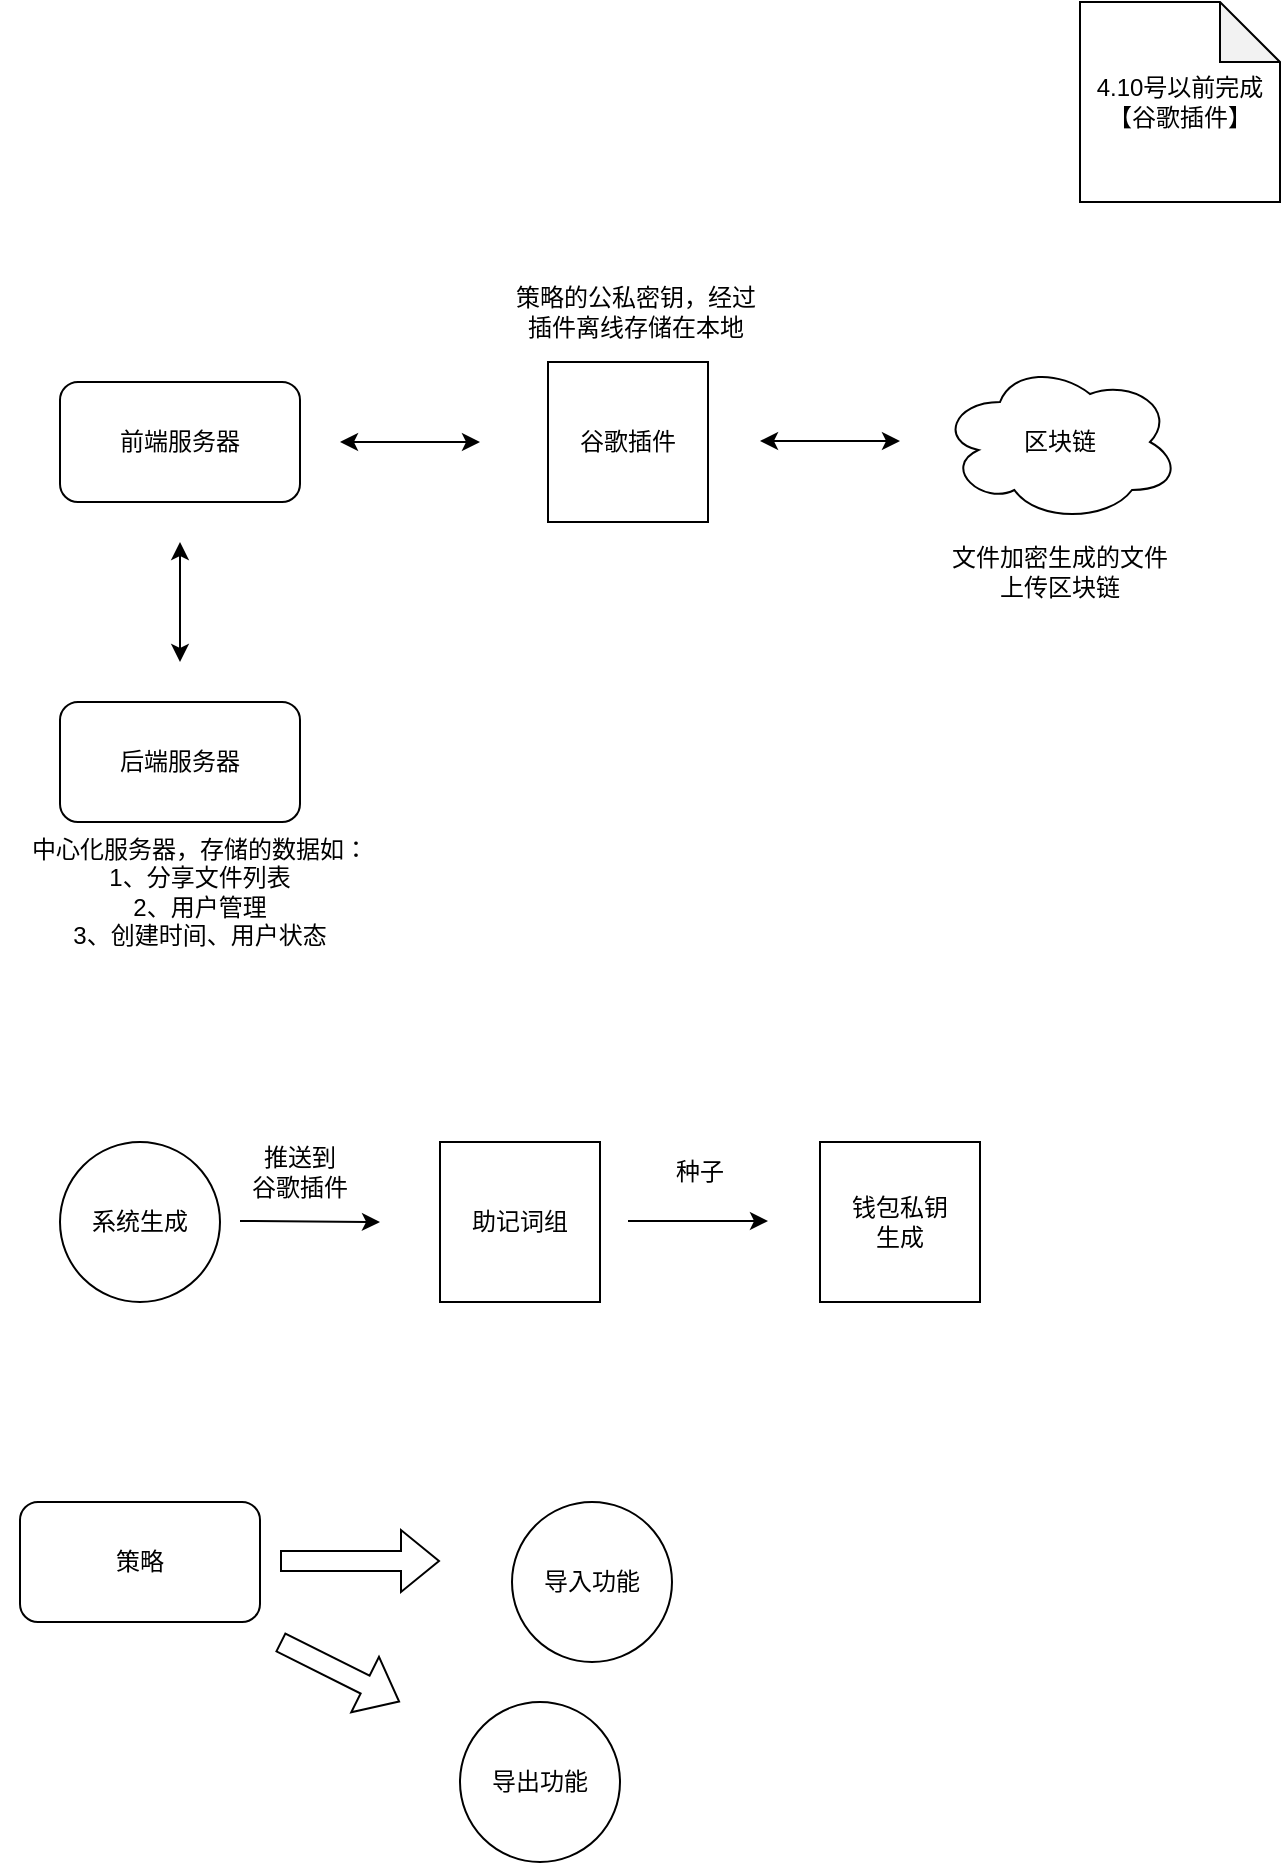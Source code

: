 <mxfile version="17.2.3" type="github">
  <diagram id="Rfiw0JzNWFwcoG-SYALL" name="Page-1">
    <mxGraphModel dx="765" dy="967" grid="1" gridSize="10" guides="1" tooltips="1" connect="1" arrows="1" fold="1" page="1" pageScale="1" pageWidth="827" pageHeight="1169" math="0" shadow="0">
      <root>
        <mxCell id="0" />
        <mxCell id="1" parent="0" />
        <mxCell id="mvUg5sP5wKKFMvpWZlwc-2" value="前端服务器" style="rounded=1;whiteSpace=wrap;html=1;" vertex="1" parent="1">
          <mxGeometry x="130" y="220" width="120" height="60" as="geometry" />
        </mxCell>
        <mxCell id="mvUg5sP5wKKFMvpWZlwc-3" value="后端服务器" style="rounded=1;whiteSpace=wrap;html=1;" vertex="1" parent="1">
          <mxGeometry x="130" y="380" width="120" height="60" as="geometry" />
        </mxCell>
        <mxCell id="mvUg5sP5wKKFMvpWZlwc-4" value="谷歌插件" style="whiteSpace=wrap;html=1;aspect=fixed;" vertex="1" parent="1">
          <mxGeometry x="374" y="210" width="80" height="80" as="geometry" />
        </mxCell>
        <mxCell id="mvUg5sP5wKKFMvpWZlwc-5" value="区块链" style="ellipse;shape=cloud;whiteSpace=wrap;html=1;" vertex="1" parent="1">
          <mxGeometry x="570" y="210" width="120" height="80" as="geometry" />
        </mxCell>
        <mxCell id="mvUg5sP5wKKFMvpWZlwc-7" value="" style="endArrow=classic;startArrow=classic;html=1;rounded=0;" edge="1" parent="1">
          <mxGeometry width="50" height="50" relative="1" as="geometry">
            <mxPoint x="480" y="249.5" as="sourcePoint" />
            <mxPoint x="550" y="249.5" as="targetPoint" />
          </mxGeometry>
        </mxCell>
        <mxCell id="mvUg5sP5wKKFMvpWZlwc-8" value="" style="endArrow=classic;startArrow=classic;html=1;rounded=0;" edge="1" parent="1">
          <mxGeometry width="50" height="50" relative="1" as="geometry">
            <mxPoint x="270" y="250" as="sourcePoint" />
            <mxPoint x="340" y="250" as="targetPoint" />
          </mxGeometry>
        </mxCell>
        <mxCell id="mvUg5sP5wKKFMvpWZlwc-9" value="" style="endArrow=classic;startArrow=classic;html=1;rounded=0;" edge="1" parent="1">
          <mxGeometry width="50" height="50" relative="1" as="geometry">
            <mxPoint x="190" y="360" as="sourcePoint" />
            <mxPoint x="190" y="300" as="targetPoint" />
          </mxGeometry>
        </mxCell>
        <mxCell id="mvUg5sP5wKKFMvpWZlwc-10" value="中心化服务器，存储的数据如：&lt;br&gt;1、分享文件列表&lt;br&gt;2、用户管理&lt;br&gt;3、创建时间、用户状态" style="text;html=1;strokeColor=none;fillColor=none;align=center;verticalAlign=middle;whiteSpace=wrap;rounded=0;" vertex="1" parent="1">
          <mxGeometry x="100" y="430" width="200" height="90" as="geometry" />
        </mxCell>
        <mxCell id="mvUg5sP5wKKFMvpWZlwc-11" value="文件加密生成的文件上传区块链" style="text;html=1;strokeColor=none;fillColor=none;align=center;verticalAlign=middle;whiteSpace=wrap;rounded=0;" vertex="1" parent="1">
          <mxGeometry x="575" y="300" width="110" height="30" as="geometry" />
        </mxCell>
        <mxCell id="mvUg5sP5wKKFMvpWZlwc-12" value="4.10号以前完成&lt;br&gt;【谷歌插件】" style="shape=note;whiteSpace=wrap;html=1;backgroundOutline=1;darkOpacity=0.05;" vertex="1" parent="1">
          <mxGeometry x="640" y="30" width="100" height="100" as="geometry" />
        </mxCell>
        <mxCell id="mvUg5sP5wKKFMvpWZlwc-13" value="助记词组" style="whiteSpace=wrap;html=1;aspect=fixed;" vertex="1" parent="1">
          <mxGeometry x="320" y="600" width="80" height="80" as="geometry" />
        </mxCell>
        <mxCell id="mvUg5sP5wKKFMvpWZlwc-14" value="系统生成" style="ellipse;whiteSpace=wrap;html=1;aspect=fixed;" vertex="1" parent="1">
          <mxGeometry x="130" y="600" width="80" height="80" as="geometry" />
        </mxCell>
        <mxCell id="mvUg5sP5wKKFMvpWZlwc-15" value="钱包私钥&lt;br&gt;生成" style="whiteSpace=wrap;html=1;aspect=fixed;" vertex="1" parent="1">
          <mxGeometry x="510" y="600" width="80" height="80" as="geometry" />
        </mxCell>
        <mxCell id="mvUg5sP5wKKFMvpWZlwc-16" value="" style="endArrow=classic;html=1;rounded=0;" edge="1" parent="1">
          <mxGeometry width="50" height="50" relative="1" as="geometry">
            <mxPoint x="220" y="639.5" as="sourcePoint" />
            <mxPoint x="290" y="640" as="targetPoint" />
          </mxGeometry>
        </mxCell>
        <mxCell id="mvUg5sP5wKKFMvpWZlwc-17" value="" style="endArrow=classic;html=1;rounded=0;" edge="1" parent="1">
          <mxGeometry width="50" height="50" relative="1" as="geometry">
            <mxPoint x="414" y="639.5" as="sourcePoint" />
            <mxPoint x="484" y="639.5" as="targetPoint" />
          </mxGeometry>
        </mxCell>
        <mxCell id="mvUg5sP5wKKFMvpWZlwc-19" value="种子" style="text;html=1;strokeColor=none;fillColor=none;align=center;verticalAlign=middle;whiteSpace=wrap;rounded=0;" vertex="1" parent="1">
          <mxGeometry x="420" y="600" width="60" height="30" as="geometry" />
        </mxCell>
        <mxCell id="mvUg5sP5wKKFMvpWZlwc-20" value="推送到&lt;br&gt;谷歌插件" style="text;html=1;strokeColor=none;fillColor=none;align=center;verticalAlign=middle;whiteSpace=wrap;rounded=0;" vertex="1" parent="1">
          <mxGeometry x="220" y="600" width="60" height="30" as="geometry" />
        </mxCell>
        <mxCell id="mvUg5sP5wKKFMvpWZlwc-21" value="策略的公私密钥，经过插件离线存储在本地" style="text;html=1;strokeColor=none;fillColor=none;align=center;verticalAlign=middle;whiteSpace=wrap;rounded=0;" vertex="1" parent="1">
          <mxGeometry x="356" y="160" width="124" height="50" as="geometry" />
        </mxCell>
        <mxCell id="mvUg5sP5wKKFMvpWZlwc-22" value="策略" style="rounded=1;whiteSpace=wrap;html=1;" vertex="1" parent="1">
          <mxGeometry x="110" y="780" width="120" height="60" as="geometry" />
        </mxCell>
        <mxCell id="mvUg5sP5wKKFMvpWZlwc-23" value="" style="shape=flexArrow;endArrow=classic;html=1;rounded=0;" edge="1" parent="1">
          <mxGeometry width="50" height="50" relative="1" as="geometry">
            <mxPoint x="240" y="809.5" as="sourcePoint" />
            <mxPoint x="320" y="809.5" as="targetPoint" />
          </mxGeometry>
        </mxCell>
        <mxCell id="mvUg5sP5wKKFMvpWZlwc-24" value="导入功能" style="ellipse;whiteSpace=wrap;html=1;aspect=fixed;" vertex="1" parent="1">
          <mxGeometry x="356" y="780" width="80" height="80" as="geometry" />
        </mxCell>
        <mxCell id="mvUg5sP5wKKFMvpWZlwc-25" value="导出功能" style="ellipse;whiteSpace=wrap;html=1;aspect=fixed;" vertex="1" parent="1">
          <mxGeometry x="330" y="880" width="80" height="80" as="geometry" />
        </mxCell>
        <mxCell id="mvUg5sP5wKKFMvpWZlwc-26" value="" style="shape=flexArrow;endArrow=classic;html=1;rounded=0;" edge="1" parent="1">
          <mxGeometry width="50" height="50" relative="1" as="geometry">
            <mxPoint x="240" y="850" as="sourcePoint" />
            <mxPoint x="300" y="880" as="targetPoint" />
          </mxGeometry>
        </mxCell>
      </root>
    </mxGraphModel>
  </diagram>
</mxfile>
